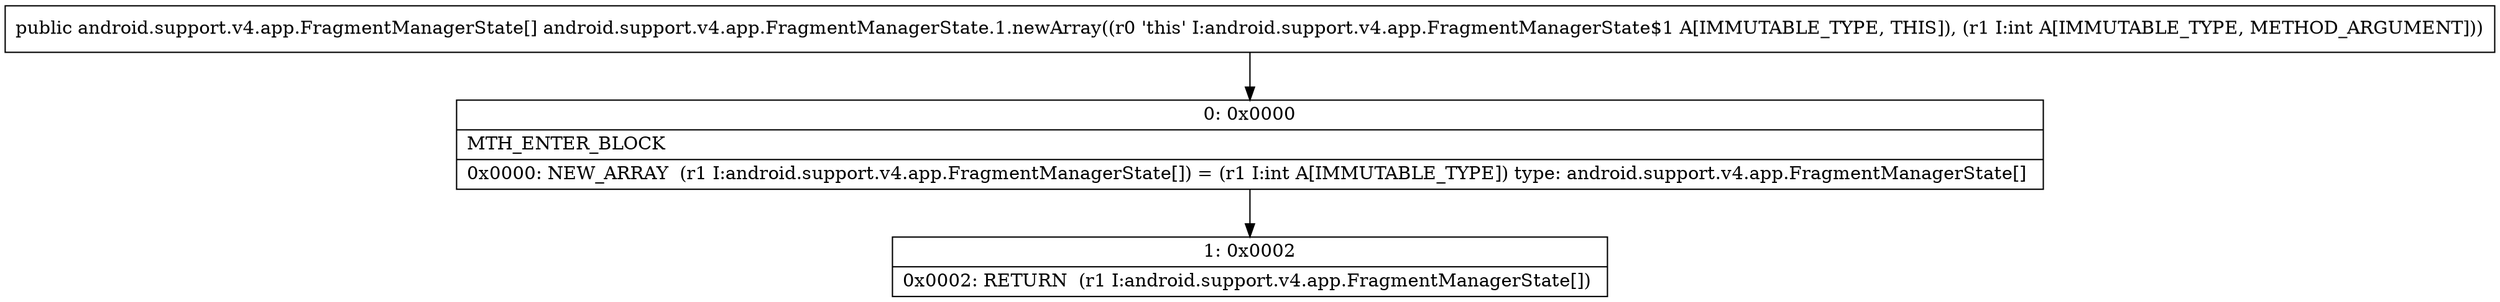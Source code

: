 digraph "CFG forandroid.support.v4.app.FragmentManagerState.1.newArray(I)[Landroid\/support\/v4\/app\/FragmentManagerState;" {
Node_0 [shape=record,label="{0\:\ 0x0000|MTH_ENTER_BLOCK\l|0x0000: NEW_ARRAY  (r1 I:android.support.v4.app.FragmentManagerState[]) = (r1 I:int A[IMMUTABLE_TYPE]) type: android.support.v4.app.FragmentManagerState[] \l}"];
Node_1 [shape=record,label="{1\:\ 0x0002|0x0002: RETURN  (r1 I:android.support.v4.app.FragmentManagerState[]) \l}"];
MethodNode[shape=record,label="{public android.support.v4.app.FragmentManagerState[] android.support.v4.app.FragmentManagerState.1.newArray((r0 'this' I:android.support.v4.app.FragmentManagerState$1 A[IMMUTABLE_TYPE, THIS]), (r1 I:int A[IMMUTABLE_TYPE, METHOD_ARGUMENT])) }"];
MethodNode -> Node_0;
Node_0 -> Node_1;
}

